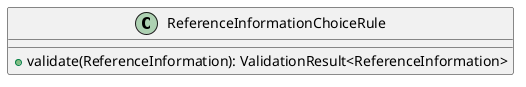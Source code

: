 @startuml

    class ReferenceInformationChoiceRule [[ReferenceInformationChoiceRule.html]] {
        +validate(ReferenceInformation): ValidationResult<ReferenceInformation>
    }

@enduml
